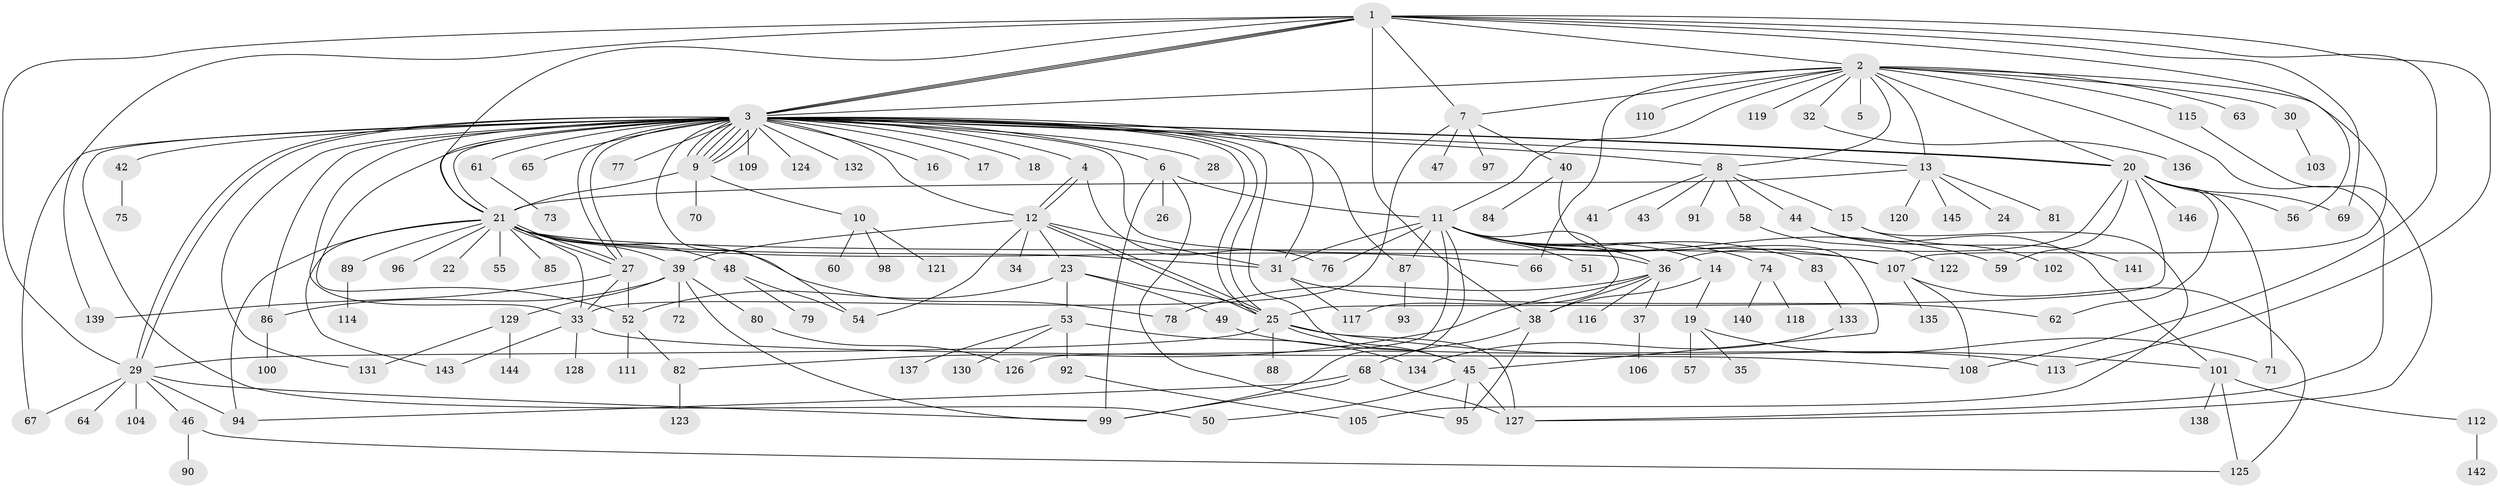 // coarse degree distribution, {13: 0.0196078431372549, 16: 0.00980392156862745, 43: 0.00980392156862745, 4: 0.0392156862745098, 1: 0.45098039215686275, 5: 0.058823529411764705, 8: 0.00980392156862745, 9: 0.00980392156862745, 10: 0.00980392156862745, 6: 0.00980392156862745, 3: 0.06862745098039216, 11: 0.00980392156862745, 20: 0.00980392156862745, 17: 0.00980392156862745, 7: 0.049019607843137254, 2: 0.22549019607843138}
// Generated by graph-tools (version 1.1) at 2025/18/03/04/25 18:18:04]
// undirected, 146 vertices, 233 edges
graph export_dot {
graph [start="1"]
  node [color=gray90,style=filled];
  1;
  2;
  3;
  4;
  5;
  6;
  7;
  8;
  9;
  10;
  11;
  12;
  13;
  14;
  15;
  16;
  17;
  18;
  19;
  20;
  21;
  22;
  23;
  24;
  25;
  26;
  27;
  28;
  29;
  30;
  31;
  32;
  33;
  34;
  35;
  36;
  37;
  38;
  39;
  40;
  41;
  42;
  43;
  44;
  45;
  46;
  47;
  48;
  49;
  50;
  51;
  52;
  53;
  54;
  55;
  56;
  57;
  58;
  59;
  60;
  61;
  62;
  63;
  64;
  65;
  66;
  67;
  68;
  69;
  70;
  71;
  72;
  73;
  74;
  75;
  76;
  77;
  78;
  79;
  80;
  81;
  82;
  83;
  84;
  85;
  86;
  87;
  88;
  89;
  90;
  91;
  92;
  93;
  94;
  95;
  96;
  97;
  98;
  99;
  100;
  101;
  102;
  103;
  104;
  105;
  106;
  107;
  108;
  109;
  110;
  111;
  112;
  113;
  114;
  115;
  116;
  117;
  118;
  119;
  120;
  121;
  122;
  123;
  124;
  125;
  126;
  127;
  128;
  129;
  130;
  131;
  132;
  133;
  134;
  135;
  136;
  137;
  138;
  139;
  140;
  141;
  142;
  143;
  144;
  145;
  146;
  1 -- 2;
  1 -- 3;
  1 -- 3;
  1 -- 3;
  1 -- 7;
  1 -- 21;
  1 -- 29;
  1 -- 38;
  1 -- 56;
  1 -- 69;
  1 -- 108;
  1 -- 113;
  1 -- 139;
  2 -- 3;
  2 -- 5;
  2 -- 7;
  2 -- 8;
  2 -- 11;
  2 -- 13;
  2 -- 20;
  2 -- 30;
  2 -- 32;
  2 -- 63;
  2 -- 66;
  2 -- 107;
  2 -- 110;
  2 -- 115;
  2 -- 119;
  2 -- 127;
  3 -- 4;
  3 -- 6;
  3 -- 8;
  3 -- 9;
  3 -- 9;
  3 -- 9;
  3 -- 9;
  3 -- 9;
  3 -- 9;
  3 -- 12;
  3 -- 13;
  3 -- 16;
  3 -- 17;
  3 -- 18;
  3 -- 20;
  3 -- 20;
  3 -- 21;
  3 -- 21;
  3 -- 25;
  3 -- 25;
  3 -- 27;
  3 -- 27;
  3 -- 28;
  3 -- 29;
  3 -- 29;
  3 -- 31;
  3 -- 33;
  3 -- 36;
  3 -- 42;
  3 -- 45;
  3 -- 50;
  3 -- 52;
  3 -- 54;
  3 -- 61;
  3 -- 65;
  3 -- 67;
  3 -- 77;
  3 -- 86;
  3 -- 87;
  3 -- 109;
  3 -- 124;
  3 -- 131;
  3 -- 132;
  4 -- 12;
  4 -- 12;
  4 -- 76;
  6 -- 11;
  6 -- 26;
  6 -- 95;
  6 -- 99;
  7 -- 33;
  7 -- 40;
  7 -- 47;
  7 -- 97;
  8 -- 15;
  8 -- 41;
  8 -- 43;
  8 -- 44;
  8 -- 58;
  8 -- 91;
  9 -- 10;
  9 -- 21;
  9 -- 70;
  10 -- 60;
  10 -- 98;
  10 -- 121;
  11 -- 14;
  11 -- 31;
  11 -- 36;
  11 -- 51;
  11 -- 59;
  11 -- 74;
  11 -- 76;
  11 -- 83;
  11 -- 87;
  11 -- 99;
  11 -- 107;
  11 -- 117;
  11 -- 126;
  12 -- 23;
  12 -- 25;
  12 -- 25;
  12 -- 31;
  12 -- 34;
  12 -- 39;
  12 -- 54;
  13 -- 21;
  13 -- 24;
  13 -- 81;
  13 -- 120;
  13 -- 145;
  14 -- 19;
  14 -- 38;
  15 -- 105;
  15 -- 141;
  19 -- 35;
  19 -- 57;
  19 -- 71;
  20 -- 25;
  20 -- 36;
  20 -- 56;
  20 -- 59;
  20 -- 62;
  20 -- 69;
  20 -- 71;
  20 -- 146;
  21 -- 22;
  21 -- 27;
  21 -- 27;
  21 -- 31;
  21 -- 33;
  21 -- 39;
  21 -- 48;
  21 -- 55;
  21 -- 66;
  21 -- 78;
  21 -- 85;
  21 -- 89;
  21 -- 94;
  21 -- 96;
  21 -- 107;
  21 -- 143;
  23 -- 25;
  23 -- 49;
  23 -- 52;
  23 -- 53;
  25 -- 29;
  25 -- 45;
  25 -- 88;
  25 -- 101;
  25 -- 127;
  27 -- 33;
  27 -- 52;
  27 -- 139;
  29 -- 46;
  29 -- 64;
  29 -- 67;
  29 -- 94;
  29 -- 99;
  29 -- 104;
  30 -- 103;
  31 -- 62;
  31 -- 117;
  32 -- 136;
  33 -- 108;
  33 -- 128;
  33 -- 143;
  36 -- 37;
  36 -- 38;
  36 -- 78;
  36 -- 82;
  36 -- 116;
  37 -- 106;
  38 -- 68;
  38 -- 95;
  39 -- 72;
  39 -- 80;
  39 -- 86;
  39 -- 99;
  39 -- 129;
  40 -- 45;
  40 -- 84;
  42 -- 75;
  44 -- 101;
  44 -- 102;
  45 -- 50;
  45 -- 95;
  45 -- 127;
  46 -- 90;
  46 -- 125;
  48 -- 54;
  48 -- 79;
  49 -- 113;
  52 -- 82;
  52 -- 111;
  53 -- 92;
  53 -- 130;
  53 -- 134;
  53 -- 137;
  58 -- 122;
  61 -- 73;
  68 -- 94;
  68 -- 99;
  68 -- 127;
  74 -- 118;
  74 -- 140;
  80 -- 126;
  82 -- 123;
  83 -- 133;
  86 -- 100;
  87 -- 93;
  89 -- 114;
  92 -- 105;
  101 -- 112;
  101 -- 125;
  101 -- 138;
  107 -- 108;
  107 -- 125;
  107 -- 135;
  112 -- 142;
  115 -- 127;
  129 -- 131;
  129 -- 144;
  133 -- 134;
}
